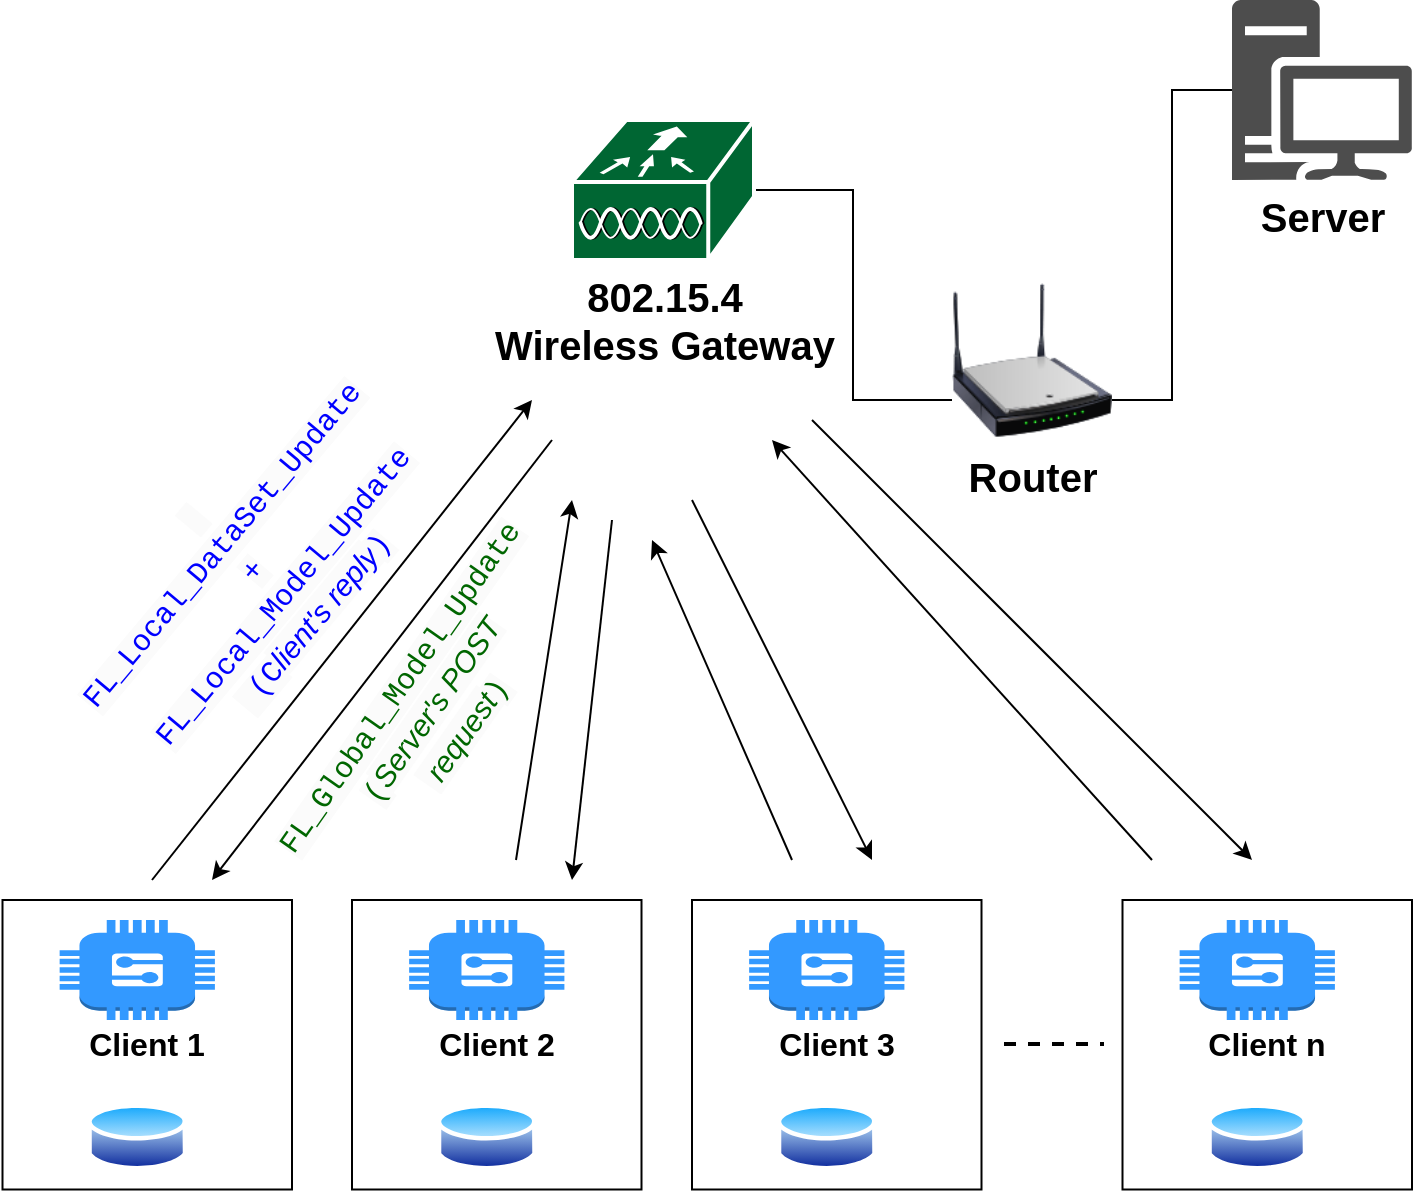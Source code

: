 <mxfile version="20.8.23" type="github">
  <diagram name="Page-1" id="Ofs9UHpUIScGUwqujJuh">
    <mxGraphModel dx="1562" dy="1825" grid="1" gridSize="10" guides="1" tooltips="1" connect="1" arrows="1" fold="1" page="1" pageScale="1" pageWidth="850" pageHeight="1100" math="0" shadow="0">
      <root>
        <mxCell id="0" />
        <mxCell id="1" parent="0" />
        <mxCell id="Ntnc2Ru-V7CuruGuNvEP-5" value="&lt;font size=&quot;1&quot; style=&quot;&quot;&gt;&lt;b style=&quot;font-size: 20px;&quot;&gt;Server&lt;/b&gt;&lt;/font&gt;" style="sketch=0;aspect=fixed;pointerEvents=1;shadow=0;dashed=0;html=1;strokeColor=none;labelPosition=center;verticalLabelPosition=bottom;verticalAlign=top;align=center;fillColor=#4D4D4D;shape=mxgraph.mscae.enterprise.workstation_client" parent="1" vertex="1">
          <mxGeometry x="730" y="-120" width="90" height="90" as="geometry" />
        </mxCell>
        <mxCell id="Ntnc2Ru-V7CuruGuNvEP-14" value="" style="endArrow=classic;html=1;rounded=0;" parent="1" edge="1">
          <mxGeometry width="50" height="50" relative="1" as="geometry">
            <mxPoint x="372" y="310" as="sourcePoint" />
            <mxPoint x="400" y="130" as="targetPoint" />
            <Array as="points" />
          </mxGeometry>
        </mxCell>
        <mxCell id="Ntnc2Ru-V7CuruGuNvEP-16" value="" style="endArrow=classic;html=1;rounded=0;" parent="1" edge="1">
          <mxGeometry width="50" height="50" relative="1" as="geometry">
            <mxPoint x="190" y="320" as="sourcePoint" />
            <mxPoint x="380" y="80" as="targetPoint" />
          </mxGeometry>
        </mxCell>
        <mxCell id="Ntnc2Ru-V7CuruGuNvEP-17" value="" style="endArrow=classic;html=1;rounded=0;" parent="1" edge="1">
          <mxGeometry width="50" height="50" relative="1" as="geometry">
            <mxPoint x="510" y="310" as="sourcePoint" />
            <mxPoint x="440" y="150" as="targetPoint" />
          </mxGeometry>
        </mxCell>
        <mxCell id="Ntnc2Ru-V7CuruGuNvEP-19" value="" style="endArrow=classic;html=1;rounded=0;" parent="1" edge="1">
          <mxGeometry width="50" height="50" relative="1" as="geometry">
            <mxPoint x="690" y="310" as="sourcePoint" />
            <mxPoint x="500" y="100" as="targetPoint" />
          </mxGeometry>
        </mxCell>
        <mxCell id="Ntnc2Ru-V7CuruGuNvEP-20" value="&lt;font style=&quot;font-size: 15px;&quot;&gt;&lt;font style=&quot;border-color: var(--border-color); color: rgb(0, 0, 255); font-style: normal; font-variant-ligatures: normal; font-variant-caps: normal; font-weight: 400; letter-spacing: normal; orphans: 2; text-align: center; text-indent: 0px; text-transform: none; widows: 2; word-spacing: 0px; -webkit-text-stroke-width: 0px; background-color: rgb(251, 251, 251); text-decoration-thickness: initial; text-decoration-style: initial; text-decoration-color: initial; font-size: 15px;&quot; face=&quot;Courier New&quot;&gt;&amp;nbsp; FL_Local_DataSet_Update +&lt;br&gt;FL_Local_Model_Update&lt;br&gt;&amp;nbsp;(C&lt;/font&gt;&lt;i style=&quot;border-color: var(--border-color); color: rgb(0, 0, 255); font-family: Helvetica; font-variant-ligatures: normal; font-variant-caps: normal; font-weight: 400; letter-spacing: normal; orphans: 2; text-align: center; text-indent: 0px; text-transform: none; widows: 2; word-spacing: 0px; -webkit-text-stroke-width: 0px; background-color: rgb(251, 251, 251); text-decoration-thickness: initial; text-decoration-style: initial; text-decoration-color: initial;&quot;&gt;lient&#39;s reply&lt;/i&gt;&lt;font style=&quot;border-color: var(--border-color); color: rgb(0, 0, 255); font-style: normal; font-variant-ligatures: normal; font-variant-caps: normal; font-weight: 400; letter-spacing: normal; orphans: 2; text-align: center; text-indent: 0px; text-transform: none; widows: 2; word-spacing: 0px; -webkit-text-stroke-width: 0px; background-color: rgb(251, 251, 251); text-decoration-thickness: initial; text-decoration-style: initial; text-decoration-color: initial; font-size: 15px;&quot; face=&quot;Courier New&quot;&gt;)&lt;/font&gt;&lt;/font&gt;" style="text;strokeColor=none;align=center;fillColor=none;html=1;verticalAlign=middle;whiteSpace=wrap;rounded=0;rotation=-50;" parent="1" vertex="1">
          <mxGeometry x="210" y="150" width="60" height="30" as="geometry" />
        </mxCell>
        <mxCell id="Ntnc2Ru-V7CuruGuNvEP-31" value="" style="endArrow=classic;html=1;rounded=0;" parent="1" edge="1">
          <mxGeometry width="50" height="50" relative="1" as="geometry">
            <mxPoint x="390" y="100" as="sourcePoint" />
            <mxPoint x="220" y="320" as="targetPoint" />
          </mxGeometry>
        </mxCell>
        <mxCell id="Ntnc2Ru-V7CuruGuNvEP-32" value="" style="endArrow=classic;html=1;rounded=0;" parent="1" edge="1">
          <mxGeometry width="50" height="50" relative="1" as="geometry">
            <mxPoint x="420" y="140" as="sourcePoint" />
            <mxPoint x="400" y="320" as="targetPoint" />
            <Array as="points" />
          </mxGeometry>
        </mxCell>
        <mxCell id="Ntnc2Ru-V7CuruGuNvEP-33" value="" style="endArrow=classic;html=1;rounded=0;" parent="1" edge="1">
          <mxGeometry width="50" height="50" relative="1" as="geometry">
            <mxPoint x="460" y="130" as="sourcePoint" />
            <mxPoint x="550" y="310" as="targetPoint" />
          </mxGeometry>
        </mxCell>
        <mxCell id="Ntnc2Ru-V7CuruGuNvEP-35" value="&lt;font style=&quot;font-size: 15px;&quot; color=&quot;#006600&quot;&gt;&lt;font style=&quot;border-color: var(--border-color); font-size: 15px; font-style: normal; font-variant-ligatures: normal; font-variant-caps: normal; font-weight: 400; letter-spacing: normal; orphans: 2; text-align: center; text-indent: 0px; text-transform: none; widows: 2; word-spacing: 0px; -webkit-text-stroke-width: 0px; background-color: rgb(251, 251, 251); text-decoration-thickness: initial; text-decoration-style: initial; text-decoration-color: initial;&quot; face=&quot;Courier New&quot;&gt;FL_Global_Model_Update (&lt;/font&gt;&lt;span style=&quot;border-color: var(--border-color); font-family: Helvetica; font-variant-ligatures: normal; font-variant-caps: normal; font-weight: 400; letter-spacing: normal; orphans: 2; text-align: center; text-indent: 0px; text-transform: none; widows: 2; word-spacing: 0px; -webkit-text-stroke-width: 0px; background-color: rgb(251, 251, 251); text-decoration-thickness: initial; text-decoration-style: initial; text-decoration-color: initial;&quot;&gt;&lt;i&gt;Server&#39;s POST&lt;br&gt;&amp;nbsp;request&lt;/i&gt;&lt;/span&gt;&lt;font style=&quot;border-color: var(--border-color); font-size: 15px; font-style: normal; font-variant-ligatures: normal; font-variant-caps: normal; font-weight: 400; letter-spacing: normal; orphans: 2; text-align: center; text-indent: 0px; text-transform: none; widows: 2; word-spacing: 0px; -webkit-text-stroke-width: 0px; background-color: rgb(251, 251, 251); text-decoration-thickness: initial; text-decoration-style: initial; text-decoration-color: initial;&quot; face=&quot;Courier New&quot;&gt;)&lt;/font&gt;&lt;/font&gt;" style="text;strokeColor=none;align=center;fillColor=none;html=1;verticalAlign=middle;whiteSpace=wrap;rounded=0;rotation=-55;" parent="1" vertex="1">
          <mxGeometry x="300" y="220" width="60" height="30" as="geometry" />
        </mxCell>
        <mxCell id="Ntnc2Ru-V7CuruGuNvEP-36" value="" style="endArrow=classic;html=1;rounded=0;" parent="1" edge="1">
          <mxGeometry width="50" height="50" relative="1" as="geometry">
            <mxPoint x="520" y="90" as="sourcePoint" />
            <mxPoint x="740" y="310" as="targetPoint" />
          </mxGeometry>
        </mxCell>
        <mxCell id="Ntnc2Ru-V7CuruGuNvEP-41" value="" style="group" parent="1" vertex="1" connectable="0">
          <mxGeometry x="115.25" y="330" width="144.75" height="144.75" as="geometry" />
        </mxCell>
        <mxCell id="Ntnc2Ru-V7CuruGuNvEP-37" value="&lt;h2 style=&quot;text-align: justify; line-height: 300%; font-size: 16px;&quot;&gt;&lt;span style=&quot;background-color: initial; font-size: 16px;&quot;&gt;&lt;font color=&quot;#000000&quot;&gt;Client 1&lt;/font&gt;&lt;/span&gt;&lt;/h2&gt;" style="whiteSpace=wrap;html=1;aspect=fixed;fontFamily=Helvetica;fontColor=#006600;fillColor=none;fontSize=16;fontStyle=1" parent="Ntnc2Ru-V7CuruGuNvEP-41" vertex="1">
          <mxGeometry width="144.75" height="144.75" as="geometry" />
        </mxCell>
        <mxCell id="Ntnc2Ru-V7CuruGuNvEP-8" value="" style="outlineConnect=0;dashed=0;verticalLabelPosition=bottom;verticalAlign=top;align=center;html=1;shape=mxgraph.aws3.generic;fillColor=#3399FF;gradientColor=none;" parent="Ntnc2Ru-V7CuruGuNvEP-41" vertex="1">
          <mxGeometry x="28.57" y="10" width="77.63" height="50" as="geometry" />
        </mxCell>
        <mxCell id="Ntnc2Ru-V7CuruGuNvEP-39" value="" style="aspect=fixed;perimeter=ellipsePerimeter;html=1;align=center;shadow=0;dashed=0;spacingTop=3;image;image=img/lib/active_directory/database.svg;fontFamily=Helvetica;fontColor=#006600;fillColor=none;" parent="Ntnc2Ru-V7CuruGuNvEP-41" vertex="1">
          <mxGeometry x="42.38" y="100" width="50" height="37" as="geometry" />
        </mxCell>
        <mxCell id="Ntnc2Ru-V7CuruGuNvEP-42" value="" style="group" parent="1" vertex="1" connectable="0">
          <mxGeometry x="290" y="330" width="144.75" height="144.75" as="geometry" />
        </mxCell>
        <mxCell id="Ntnc2Ru-V7CuruGuNvEP-43" value="&lt;h2 style=&quot;text-align: justify; line-height: 300%; font-size: 16px;&quot;&gt;&lt;span style=&quot;background-color: initial; font-size: 16px;&quot;&gt;&lt;font color=&quot;#000000&quot;&gt;Client 2&lt;/font&gt;&lt;/span&gt;&lt;/h2&gt;" style="whiteSpace=wrap;html=1;aspect=fixed;fontFamily=Helvetica;fontColor=#006600;fillColor=none;fontSize=16;fontStyle=1" parent="Ntnc2Ru-V7CuruGuNvEP-42" vertex="1">
          <mxGeometry width="144.75" height="144.75" as="geometry" />
        </mxCell>
        <mxCell id="Ntnc2Ru-V7CuruGuNvEP-44" value="" style="outlineConnect=0;dashed=0;verticalLabelPosition=bottom;verticalAlign=top;align=center;html=1;shape=mxgraph.aws3.generic;fillColor=#3399FF;gradientColor=none;" parent="Ntnc2Ru-V7CuruGuNvEP-42" vertex="1">
          <mxGeometry x="28.57" y="10" width="77.63" height="50" as="geometry" />
        </mxCell>
        <mxCell id="Ntnc2Ru-V7CuruGuNvEP-45" value="" style="aspect=fixed;perimeter=ellipsePerimeter;html=1;align=center;shadow=0;dashed=0;spacingTop=3;image;image=img/lib/active_directory/database.svg;fontFamily=Helvetica;fontColor=#006600;fillColor=none;" parent="Ntnc2Ru-V7CuruGuNvEP-42" vertex="1">
          <mxGeometry x="42.38" y="100" width="50" height="37" as="geometry" />
        </mxCell>
        <mxCell id="Ntnc2Ru-V7CuruGuNvEP-46" value="" style="group" parent="1" vertex="1" connectable="0">
          <mxGeometry x="460" y="330" width="144.75" height="144.75" as="geometry" />
        </mxCell>
        <mxCell id="XTk8xQUzbK8aBb1ZToZi-5" style="edgeStyle=orthogonalEdgeStyle;rounded=0;orthogonalLoop=1;jettySize=auto;html=1;dashed=1;strokeWidth=2;endArrow=none;endFill=0;targetPerimeterSpacing=-3;sourcePerimeterSpacing=8;endSize=3;" edge="1" parent="Ntnc2Ru-V7CuruGuNvEP-46">
          <mxGeometry relative="1" as="geometry">
            <mxPoint x="206" y="72" as="targetPoint" />
            <mxPoint x="156" y="72" as="sourcePoint" />
          </mxGeometry>
        </mxCell>
        <mxCell id="Ntnc2Ru-V7CuruGuNvEP-47" value="&lt;h2 style=&quot;text-align: justify; line-height: 300%; font-size: 16px;&quot;&gt;&lt;span style=&quot;background-color: initial; font-size: 16px;&quot;&gt;&lt;font color=&quot;#000000&quot;&gt;Client 3&lt;/font&gt;&lt;/span&gt;&lt;/h2&gt;" style="whiteSpace=wrap;html=1;aspect=fixed;fontFamily=Helvetica;fontColor=#006600;fillColor=none;fontSize=16;fontStyle=1" parent="Ntnc2Ru-V7CuruGuNvEP-46" vertex="1">
          <mxGeometry width="144.75" height="144.75" as="geometry" />
        </mxCell>
        <mxCell id="Ntnc2Ru-V7CuruGuNvEP-48" value="" style="outlineConnect=0;dashed=0;verticalLabelPosition=bottom;verticalAlign=top;align=center;html=1;shape=mxgraph.aws3.generic;fillColor=#3399FF;gradientColor=none;" parent="Ntnc2Ru-V7CuruGuNvEP-46" vertex="1">
          <mxGeometry x="28.57" y="10" width="77.63" height="50" as="geometry" />
        </mxCell>
        <mxCell id="Ntnc2Ru-V7CuruGuNvEP-49" value="" style="aspect=fixed;perimeter=ellipsePerimeter;html=1;align=center;shadow=0;dashed=0;spacingTop=3;image;image=img/lib/active_directory/database.svg;fontFamily=Helvetica;fontColor=#006600;fillColor=none;" parent="Ntnc2Ru-V7CuruGuNvEP-46" vertex="1">
          <mxGeometry x="42.38" y="100" width="50" height="37" as="geometry" />
        </mxCell>
        <mxCell id="Ntnc2Ru-V7CuruGuNvEP-50" value="" style="group" parent="1" vertex="1" connectable="0">
          <mxGeometry x="675.25" y="330" width="144.75" height="144.75" as="geometry" />
        </mxCell>
        <mxCell id="Ntnc2Ru-V7CuruGuNvEP-51" value="&lt;h2 style=&quot;text-align: justify; line-height: 300%; font-size: 16px;&quot;&gt;&lt;span style=&quot;background-color: initial; font-size: 16px;&quot;&gt;&lt;font color=&quot;#000000&quot;&gt;Client n&lt;/font&gt;&lt;/span&gt;&lt;/h2&gt;" style="whiteSpace=wrap;html=1;aspect=fixed;fontFamily=Helvetica;fontColor=#006600;fillColor=none;fontSize=16;fontStyle=1" parent="Ntnc2Ru-V7CuruGuNvEP-50" vertex="1">
          <mxGeometry width="144.75" height="144.75" as="geometry" />
        </mxCell>
        <mxCell id="Ntnc2Ru-V7CuruGuNvEP-52" value="" style="outlineConnect=0;dashed=0;verticalLabelPosition=bottom;verticalAlign=top;align=center;html=1;shape=mxgraph.aws3.generic;fillColor=#3399FF;gradientColor=none;" parent="Ntnc2Ru-V7CuruGuNvEP-50" vertex="1">
          <mxGeometry x="28.57" y="10" width="77.63" height="50" as="geometry" />
        </mxCell>
        <mxCell id="Ntnc2Ru-V7CuruGuNvEP-53" value="" style="aspect=fixed;perimeter=ellipsePerimeter;html=1;align=center;shadow=0;dashed=0;spacingTop=3;image;image=img/lib/active_directory/database.svg;fontFamily=Helvetica;fontColor=#006600;fillColor=none;" parent="Ntnc2Ru-V7CuruGuNvEP-50" vertex="1">
          <mxGeometry x="42.38" y="100" width="50" height="37" as="geometry" />
        </mxCell>
        <mxCell id="Ntnc2Ru-V7CuruGuNvEP-59" style="edgeStyle=orthogonalEdgeStyle;rounded=0;orthogonalLoop=1;jettySize=auto;html=1;exitX=1;exitY=0.5;exitDx=0;exitDy=0;exitPerimeter=0;fontFamily=Helvetica;fontSize=16;fontColor=#000000;entryX=0;entryY=0.75;entryDx=0;entryDy=0;strokeColor=default;endArrow=none;endFill=0;" parent="1" source="Ntnc2Ru-V7CuruGuNvEP-56" target="Ntnc2Ru-V7CuruGuNvEP-57" edge="1">
          <mxGeometry relative="1" as="geometry">
            <mxPoint x="550" y="80" as="targetPoint" />
          </mxGeometry>
        </mxCell>
        <mxCell id="Ntnc2Ru-V7CuruGuNvEP-56" value="&lt;b style=&quot;border-color: var(--border-color); font-size: 20px;&quot;&gt;802.15.4&lt;br style=&quot;border-color: var(--border-color);&quot;&gt;Wireless Gateway&lt;/b&gt;" style="shape=mxgraph.cisco.wireless.wlan_controller;html=1;pointerEvents=1;dashed=0;fillColor=#006633;strokeColor=#ffffff;strokeWidth=2;verticalLabelPosition=bottom;verticalAlign=top;align=center;outlineConnect=0;fontFamily=Helvetica;fontSize=16;fontColor=#000000;" parent="1" vertex="1">
          <mxGeometry x="400" y="-60" width="91" height="70" as="geometry" />
        </mxCell>
        <mxCell id="Ntnc2Ru-V7CuruGuNvEP-73" style="edgeStyle=entityRelationEdgeStyle;rounded=0;orthogonalLoop=1;jettySize=auto;html=1;exitX=1;exitY=0.75;exitDx=0;exitDy=0;entryX=0;entryY=0.5;entryDx=0;entryDy=0;entryPerimeter=0;strokeColor=default;fontFamily=Helvetica;fontSize=20;fontColor=#000000;endArrow=none;endFill=0;" parent="1" source="Ntnc2Ru-V7CuruGuNvEP-57" target="Ntnc2Ru-V7CuruGuNvEP-5" edge="1">
          <mxGeometry relative="1" as="geometry" />
        </mxCell>
        <mxCell id="Ntnc2Ru-V7CuruGuNvEP-57" value="&lt;b&gt;&lt;font style=&quot;font-size: 20px;&quot;&gt;Router&lt;/font&gt;&lt;/b&gt;" style="image;html=1;image=img/lib/clip_art/networking/Wireless_Router_N_128x128.png;strokeColor=#0000FF;fontFamily=Helvetica;fontSize=16;fontColor=#000000;fillColor=#006633;" parent="1" vertex="1">
          <mxGeometry x="590" y="20" width="80" height="80" as="geometry" />
        </mxCell>
      </root>
    </mxGraphModel>
  </diagram>
</mxfile>
